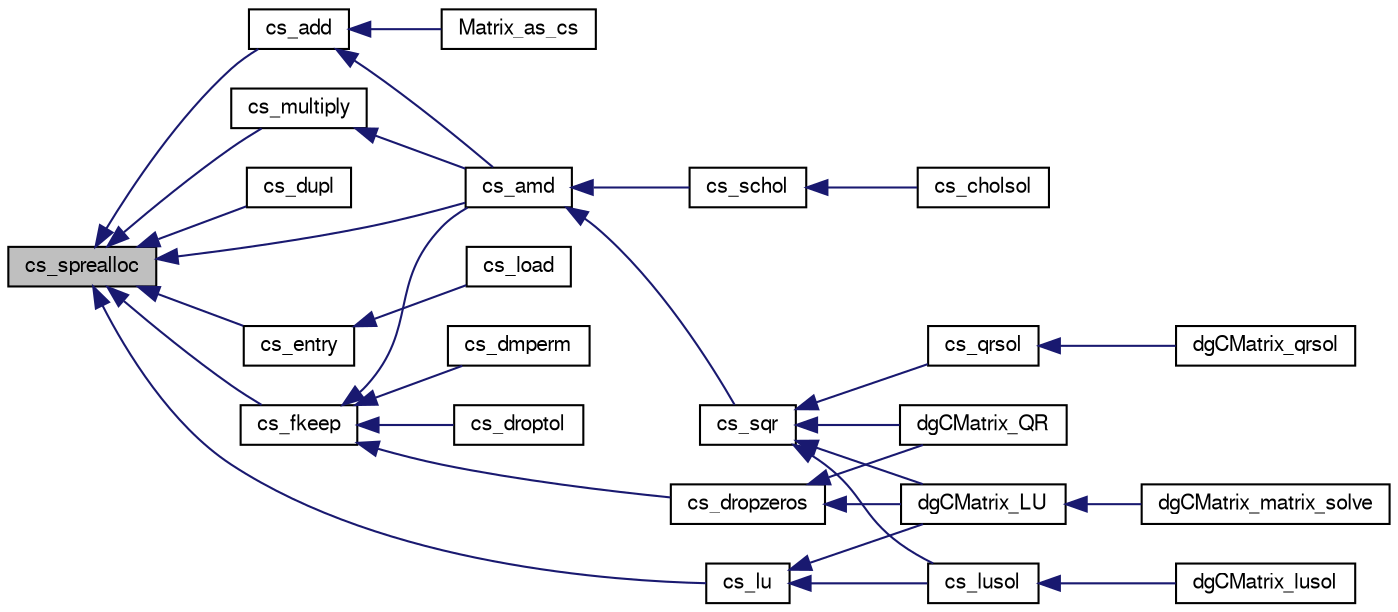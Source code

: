 digraph G
{
  edge [fontname="FreeSans",fontsize=10,labelfontname="FreeSans",labelfontsize=10];
  node [fontname="FreeSans",fontsize=10,shape=record];
  rankdir=LR;
  Node1 [label="cs_sprealloc",height=0.2,width=0.4,color="black", fillcolor="grey75", style="filled" fontcolor="black"];
  Node1 -> Node2 [dir=back,color="midnightblue",fontsize=10,style="solid",fontname="FreeSans"];
  Node2 [label="cs_add",height=0.2,width=0.4,color="black", fillcolor="white", style="filled",URL="$cs_8h.html#12000fbd0b9198d3852978cca8386afe"];
  Node2 -> Node3 [dir=back,color="midnightblue",fontsize=10,style="solid",fontname="FreeSans"];
  Node3 [label="cs_amd",height=0.2,width=0.4,color="black", fillcolor="white", style="filled",URL="$cs_8h.html#633a0b0214f3ee86a27adf6ee6dea640"];
  Node3 -> Node4 [dir=back,color="midnightblue",fontsize=10,style="solid",fontname="FreeSans"];
  Node4 [label="cs_schol",height=0.2,width=0.4,color="black", fillcolor="white", style="filled",URL="$cs_8h.html#7c5aa6c4fadeba20b904a1c56b4543f5"];
  Node4 -> Node5 [dir=back,color="midnightblue",fontsize=10,style="solid",fontname="FreeSans"];
  Node5 [label="cs_cholsol",height=0.2,width=0.4,color="black", fillcolor="white", style="filled",URL="$cs_8h.html#661c215839fe06dfed360d022188abad"];
  Node3 -> Node6 [dir=back,color="midnightblue",fontsize=10,style="solid",fontname="FreeSans"];
  Node6 [label="cs_sqr",height=0.2,width=0.4,color="black", fillcolor="white", style="filled",URL="$cs_8h.html#31db4da8e996966094f83c7601dc08ff"];
  Node6 -> Node7 [dir=back,color="midnightblue",fontsize=10,style="solid",fontname="FreeSans"];
  Node7 [label="cs_lusol",height=0.2,width=0.4,color="black", fillcolor="white", style="filled",URL="$cs_8h.html#2ecf7b79f04b1f14554e67d3522b0ad4"];
  Node7 -> Node8 [dir=back,color="midnightblue",fontsize=10,style="solid",fontname="FreeSans"];
  Node8 [label="dgCMatrix_lusol",height=0.2,width=0.4,color="black", fillcolor="white", style="filled",URL="$dgCMatrix_8h.html#b39afc804422ac41e7e017dc4637a52a"];
  Node6 -> Node9 [dir=back,color="midnightblue",fontsize=10,style="solid",fontname="FreeSans"];
  Node9 [label="cs_qrsol",height=0.2,width=0.4,color="black", fillcolor="white", style="filled",URL="$cs_8h.html#f1cde25f7d702464291dd2a7e85b4770"];
  Node9 -> Node10 [dir=back,color="midnightblue",fontsize=10,style="solid",fontname="FreeSans"];
  Node10 [label="dgCMatrix_qrsol",height=0.2,width=0.4,color="black", fillcolor="white", style="filled",URL="$dgCMatrix_8h.html#5937063a2f86fc60d92f942eb9425b86"];
  Node6 -> Node11 [dir=back,color="midnightblue",fontsize=10,style="solid",fontname="FreeSans"];
  Node11 [label="dgCMatrix_LU",height=0.2,width=0.4,color="black", fillcolor="white", style="filled",URL="$dgCMatrix_8h.html#fbcd07ccafaa2ee0299b8d1972748a9c"];
  Node11 -> Node12 [dir=back,color="midnightblue",fontsize=10,style="solid",fontname="FreeSans"];
  Node12 [label="dgCMatrix_matrix_solve",height=0.2,width=0.4,color="black", fillcolor="white", style="filled",URL="$dgCMatrix_8h.html#eae674c1f247043d2e34fe45d4239769"];
  Node6 -> Node13 [dir=back,color="midnightblue",fontsize=10,style="solid",fontname="FreeSans"];
  Node13 [label="dgCMatrix_QR",height=0.2,width=0.4,color="black", fillcolor="white", style="filled",URL="$dgCMatrix_8h.html#2d37aad3c93e57b6dbafbf8a337273e8"];
  Node2 -> Node14 [dir=back,color="midnightblue",fontsize=10,style="solid",fontname="FreeSans"];
  Node14 [label="Matrix_as_cs",height=0.2,width=0.4,color="black", fillcolor="white", style="filled",URL="$cs__utils_8c.html#e015ca3e4a6c1b3a7265208ab035a1c7",tooltip="Create a cs object with the contents of x."];
  Node1 -> Node3 [dir=back,color="midnightblue",fontsize=10,style="solid",fontname="FreeSans"];
  Node1 -> Node15 [dir=back,color="midnightblue",fontsize=10,style="solid",fontname="FreeSans"];
  Node15 [label="cs_dupl",height=0.2,width=0.4,color="black", fillcolor="white", style="filled",URL="$cs_8h.html#83dc83954d821b748c3ba9fea1f6b5ca"];
  Node1 -> Node16 [dir=back,color="midnightblue",fontsize=10,style="solid",fontname="FreeSans"];
  Node16 [label="cs_entry",height=0.2,width=0.4,color="black", fillcolor="white", style="filled",URL="$cs_8h.html#123f77ef9b940089a931a994deb21735"];
  Node16 -> Node17 [dir=back,color="midnightblue",fontsize=10,style="solid",fontname="FreeSans"];
  Node17 [label="cs_load",height=0.2,width=0.4,color="black", fillcolor="white", style="filled",URL="$cs_8h.html#12eb66c4f53e51ee5e03ec0b9f24b368"];
  Node1 -> Node18 [dir=back,color="midnightblue",fontsize=10,style="solid",fontname="FreeSans"];
  Node18 [label="cs_fkeep",height=0.2,width=0.4,color="black", fillcolor="white", style="filled",URL="$cs_8h.html#de63a58ec1758250c64518d817ea3c4c"];
  Node18 -> Node3 [dir=back,color="midnightblue",fontsize=10,style="solid",fontname="FreeSans"];
  Node18 -> Node19 [dir=back,color="midnightblue",fontsize=10,style="solid",fontname="FreeSans"];
  Node19 [label="cs_dmperm",height=0.2,width=0.4,color="black", fillcolor="white", style="filled",URL="$cs_8h.html#e2efa3ed8c8a2931e584b6d39a293e38"];
  Node18 -> Node20 [dir=back,color="midnightblue",fontsize=10,style="solid",fontname="FreeSans"];
  Node20 [label="cs_droptol",height=0.2,width=0.4,color="black", fillcolor="white", style="filled",URL="$cs_8h.html#39d53ef3034685545cda58ae28af6bb5"];
  Node18 -> Node21 [dir=back,color="midnightblue",fontsize=10,style="solid",fontname="FreeSans"];
  Node21 [label="cs_dropzeros",height=0.2,width=0.4,color="black", fillcolor="white", style="filled",URL="$cs_8h.html#50c30e47141ef37dbb4b342e1b4ba924"];
  Node21 -> Node11 [dir=back,color="midnightblue",fontsize=10,style="solid",fontname="FreeSans"];
  Node21 -> Node13 [dir=back,color="midnightblue",fontsize=10,style="solid",fontname="FreeSans"];
  Node1 -> Node22 [dir=back,color="midnightblue",fontsize=10,style="solid",fontname="FreeSans"];
  Node22 [label="cs_lu",height=0.2,width=0.4,color="black", fillcolor="white", style="filled",URL="$cs_8h.html#6a35ad4816f210234a33eed09b19d181"];
  Node22 -> Node7 [dir=back,color="midnightblue",fontsize=10,style="solid",fontname="FreeSans"];
  Node22 -> Node11 [dir=back,color="midnightblue",fontsize=10,style="solid",fontname="FreeSans"];
  Node1 -> Node23 [dir=back,color="midnightblue",fontsize=10,style="solid",fontname="FreeSans"];
  Node23 [label="cs_multiply",height=0.2,width=0.4,color="black", fillcolor="white", style="filled",URL="$cs_8h.html#066e18f8570c820530c73ebc88b30a97"];
  Node23 -> Node3 [dir=back,color="midnightblue",fontsize=10,style="solid",fontname="FreeSans"];
}
